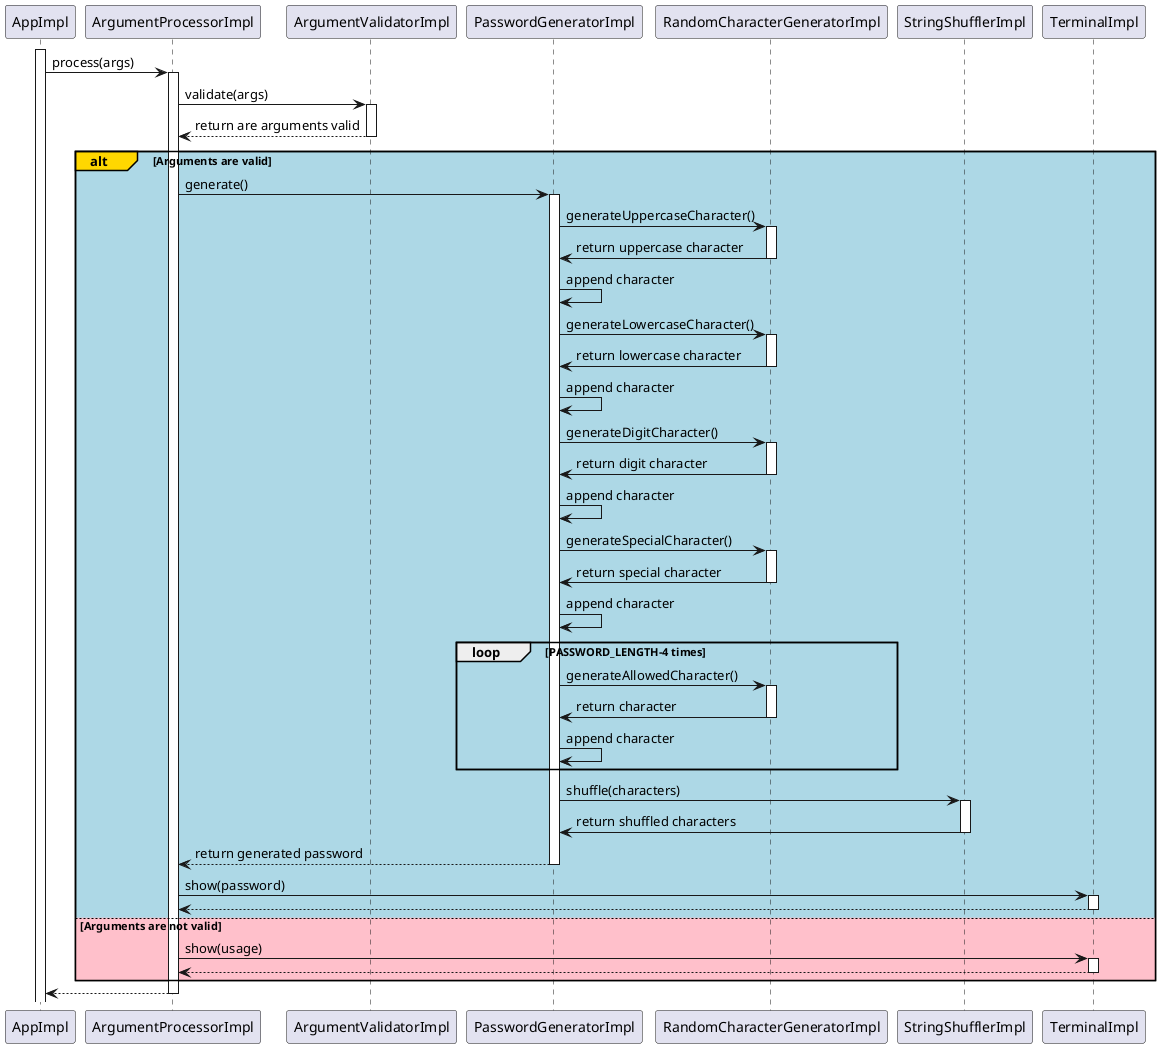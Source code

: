 @startuml
participant AppImpl as app
participant ArgumentProcessorImpl as argumentProcessor
participant ArgumentValidatorImpl as argumentValidator
participant PasswordGeneratorImpl as passwordGenerator
participant RandomCharacterGeneratorImpl as randomCharacterGenerator
participant StringShufflerImpl as stringShuffler
participant TerminalImpl as terminal

activate app

app -> argumentProcessor: process(args)
activate argumentProcessor

argumentProcessor -> argumentValidator: validate(args)
activate argumentValidator
argumentProcessor <-- argumentValidator: return are arguments valid
deactivate argumentValidator

alt#Gold #LightBlue Arguments are valid
    argumentProcessor -> passwordGenerator: generate()
    activate passwordGenerator

    passwordGenerator -> randomCharacterGenerator: generateUppercaseCharacter()
    activate randomCharacterGenerator

    randomCharacterGenerator -> passwordGenerator: return uppercase character
    deactivate randomCharacterGenerator
    passwordGenerator -> passwordGenerator: append character

    passwordGenerator -> randomCharacterGenerator: generateLowercaseCharacter()
    activate randomCharacterGenerator

    randomCharacterGenerator -> passwordGenerator: return lowercase character
    deactivate randomCharacterGenerator
    passwordGenerator -> passwordGenerator: append character

    passwordGenerator -> randomCharacterGenerator: generateDigitCharacter()
    activate randomCharacterGenerator

    randomCharacterGenerator -> passwordGenerator: return digit character
    deactivate randomCharacterGenerator
    passwordGenerator -> passwordGenerator: append character

    passwordGenerator -> randomCharacterGenerator: generateSpecialCharacter()
    activate randomCharacterGenerator

    randomCharacterGenerator -> passwordGenerator: return special character
    deactivate randomCharacterGenerator
    passwordGenerator -> passwordGenerator: append character

    loop PASSWORD_LENGTH-4 times
        passwordGenerator -> randomCharacterGenerator: generateAllowedCharacter()
        activate randomCharacterGenerator

        randomCharacterGenerator -> passwordGenerator: return character
        deactivate randomCharacterGenerator
        passwordGenerator -> passwordGenerator: append character
    end

    passwordGenerator -> stringShuffler: shuffle(characters)
    activate stringShuffler

    stringShuffler -> passwordGenerator: return shuffled characters
    deactivate stringShuffler

    argumentProcessor <-- passwordGenerator: return generated password
    deactivate passwordGenerator

    argumentProcessor -> terminal: show(password)
    activate terminal
    argumentProcessor <-- terminal
    deactivate terminal

else #Pink Arguments are not valid
    argumentProcessor -> terminal: show(usage)
    activate terminal
    argumentProcessor <-- terminal
    deactivate terminal
end

app <-- argumentProcessor
deactivate argumentProcessor

@enduml